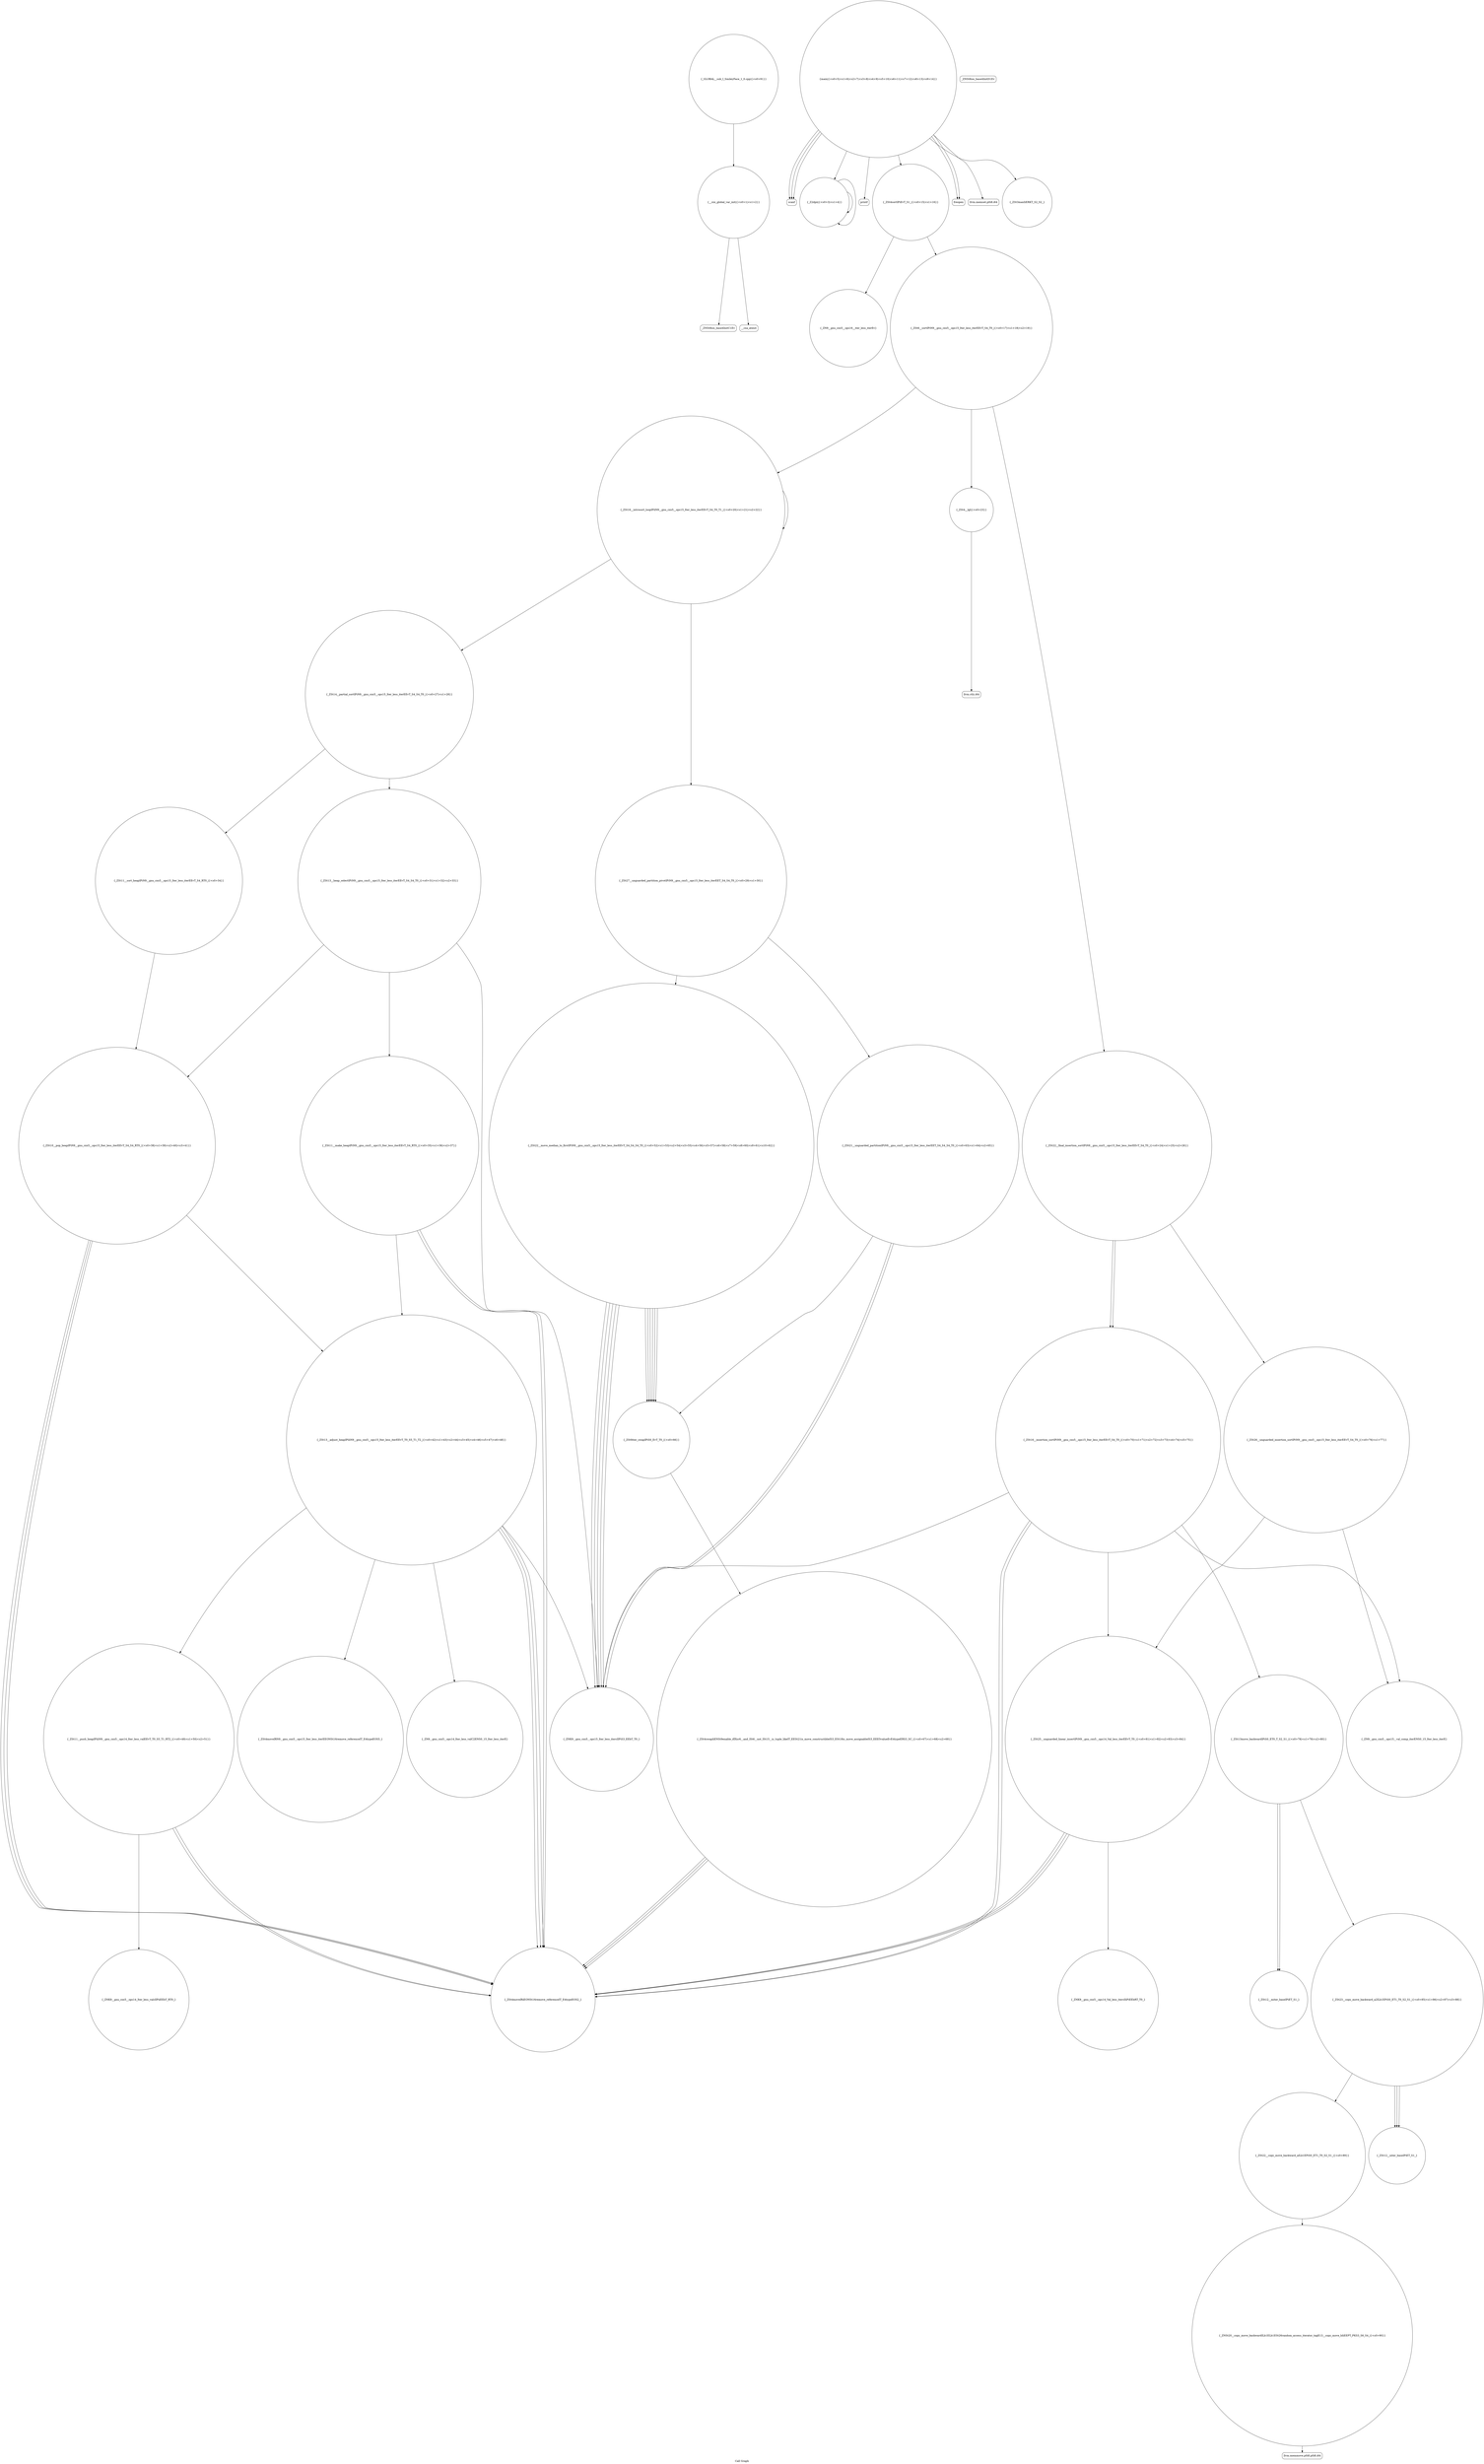 digraph "Call Graph" {
	label="Call Graph";

	Node0x56144f76b580 [shape=record,shape=circle,label="{__cxx_global_var_init|{<s0>1|<s1>2}}"];
	Node0x56144f76b580:s0 -> Node0x56144f76b600[color=black];
	Node0x56144f76b580:s1 -> Node0x56144f76b700[color=black];
	Node0x56144f76cc00 [shape=record,shape=Mrecord,label="{llvm.memmove.p0i8.p0i8.i64}"];
	Node0x56144f76b900 [shape=record,shape=Mrecord,label="{scanf}"];
	Node0x56144f76bc80 [shape=record,shape=circle,label="{_ZSt16__introsort_loopIPilN9__gnu_cxx5__ops15_Iter_less_iterEEvT_S4_T0_T1_|{<s0>20|<s1>21|<s2>22}}"];
	Node0x56144f76bc80:s0 -> Node0x56144f76be00[color=black];
	Node0x56144f76bc80:s1 -> Node0x56144f76be80[color=black];
	Node0x56144f76bc80:s2 -> Node0x56144f76bc80[color=black];
	Node0x56144f76c000 [shape=record,shape=circle,label="{_ZSt11__make_heapIPiN9__gnu_cxx5__ops15_Iter_less_iterEEvT_S4_RT0_|{<s0>35|<s1>36|<s2>37}}"];
	Node0x56144f76c000:s0 -> Node0x56144f76c180[color=black];
	Node0x56144f76c000:s1 -> Node0x56144f76c180[color=black];
	Node0x56144f76c000:s2 -> Node0x56144f76c200[color=black];
	Node0x56144f76c380 [shape=record,shape=circle,label="{_ZSt11__push_heapIPiliN9__gnu_cxx5__ops14_Iter_less_valEEvT_T0_S5_T1_RT2_|{<s0>49|<s1>50|<s2>51}}"];
	Node0x56144f76c380:s0 -> Node0x56144f76c400[color=black];
	Node0x56144f76c380:s1 -> Node0x56144f76c180[color=black];
	Node0x56144f76c380:s2 -> Node0x56144f76c180[color=black];
	Node0x56144f76c700 [shape=record,shape=circle,label="{_ZSt16__insertion_sortIPiN9__gnu_cxx5__ops15_Iter_less_iterEEvT_S4_T0_|{<s0>70|<s1>71|<s2>72|<s3>73|<s4>74|<s5>75}}"];
	Node0x56144f76c700:s0 -> Node0x56144f76c080[color=black];
	Node0x56144f76c700:s1 -> Node0x56144f76c180[color=black];
	Node0x56144f76c700:s2 -> Node0x56144f76c800[color=black];
	Node0x56144f76c700:s3 -> Node0x56144f76c180[color=black];
	Node0x56144f76c700:s4 -> Node0x56144f76c900[color=black];
	Node0x56144f76c700:s5 -> Node0x56144f76c880[color=black];
	Node0x56144f76ca80 [shape=record,shape=circle,label="{_ZSt22__copy_move_backward_aILb1EPiS0_ET1_T0_S2_S1_|{<s0>89}}"];
	Node0x56144f76ca80:s0 -> Node0x56144f76cb80[color=black];
	Node0x56144f76b780 [shape=record,shape=circle,label="{_Z2dpii|{<s0>3|<s1>4}}"];
	Node0x56144f76b780:s0 -> Node0x56144f76b780[color=black];
	Node0x56144f76b780:s1 -> Node0x56144f76b780[color=black];
	Node0x56144f76bb00 [shape=record,shape=Mrecord,label="{printf}"];
	Node0x56144f76be80 [shape=record,shape=circle,label="{_ZSt27__unguarded_partition_pivotIPiN9__gnu_cxx5__ops15_Iter_less_iterEET_S4_S4_T0_|{<s0>29|<s1>30}}"];
	Node0x56144f76be80:s0 -> Node0x56144f76c480[color=black];
	Node0x56144f76be80:s1 -> Node0x56144f76c500[color=black];
	Node0x56144f76c200 [shape=record,shape=circle,label="{_ZSt13__adjust_heapIPiliN9__gnu_cxx5__ops15_Iter_less_iterEEvT_T0_S5_T1_T2_|{<s0>42|<s1>43|<s2>44|<s3>45|<s4>46|<s5>47|<s6>48}}"];
	Node0x56144f76c200:s0 -> Node0x56144f76c080[color=black];
	Node0x56144f76c200:s1 -> Node0x56144f76c180[color=black];
	Node0x56144f76c200:s2 -> Node0x56144f76c180[color=black];
	Node0x56144f76c200:s3 -> Node0x56144f76c280[color=black];
	Node0x56144f76c200:s4 -> Node0x56144f76c300[color=black];
	Node0x56144f76c200:s5 -> Node0x56144f76c180[color=black];
	Node0x56144f76c200:s6 -> Node0x56144f76c380[color=black];
	Node0x56144f76c580 [shape=record,shape=circle,label="{_ZSt9iter_swapIPiS0_EvT_T0_|{<s0>66}}"];
	Node0x56144f76c580:s0 -> Node0x56144f76c600[color=black];
	Node0x56144f76c900 [shape=record,shape=circle,label="{_ZN9__gnu_cxx5__ops15__val_comp_iterENS0_15_Iter_less_iterE}"];
	Node0x56144f76b600 [shape=record,shape=Mrecord,label="{_ZNSt8ios_base4InitC1Ev}"];
	Node0x56144f76cc80 [shape=record,shape=circle,label="{_ZNK9__gnu_cxx5__ops14_Val_less_iterclIiPiEEbRT_T0_}"];
	Node0x56144f76b980 [shape=record,shape=circle,label="{_ZSt4sortIPiEvT_S1_|{<s0>15|<s1>16}}"];
	Node0x56144f76b980:s0 -> Node0x56144f76bc00[color=black];
	Node0x56144f76b980:s1 -> Node0x56144f76bb80[color=black];
	Node0x56144f76bd00 [shape=record,shape=circle,label="{_ZSt4__lgl|{<s0>23}}"];
	Node0x56144f76bd00:s0 -> Node0x56144f76c680[color=black];
	Node0x56144f76c080 [shape=record,shape=circle,label="{_ZNK9__gnu_cxx5__ops15_Iter_less_iterclIPiS3_EEbT_T0_}"];
	Node0x56144f76c400 [shape=record,shape=circle,label="{_ZNK9__gnu_cxx5__ops14_Iter_less_valclIPiiEEbT_RT0_}"];
	Node0x56144f76c780 [shape=record,shape=circle,label="{_ZSt26__unguarded_insertion_sortIPiN9__gnu_cxx5__ops15_Iter_less_iterEEvT_S4_T0_|{<s0>76|<s1>77}}"];
	Node0x56144f76c780:s0 -> Node0x56144f76c900[color=black];
	Node0x56144f76c780:s1 -> Node0x56144f76c880[color=black];
	Node0x56144f76cb00 [shape=record,shape=circle,label="{_ZSt12__niter_baseIPiET_S1_}"];
	Node0x56144f76b800 [shape=record,shape=circle,label="{main|{<s0>5|<s1>6|<s2>7|<s3>8|<s4>9|<s5>10|<s6>11|<s7>12|<s8>13|<s9>14}}"];
	Node0x56144f76b800:s0 -> Node0x56144f76b880[color=black];
	Node0x56144f76b800:s1 -> Node0x56144f76b880[color=black];
	Node0x56144f76b800:s2 -> Node0x56144f76b900[color=black];
	Node0x56144f76b800:s3 -> Node0x56144f76b900[color=black];
	Node0x56144f76b800:s4 -> Node0x56144f76b900[color=black];
	Node0x56144f76b800:s5 -> Node0x56144f76b980[color=black];
	Node0x56144f76b800:s6 -> Node0x56144f76ba00[color=black];
	Node0x56144f76b800:s7 -> Node0x56144f76b780[color=black];
	Node0x56144f76b800:s8 -> Node0x56144f76ba80[color=black];
	Node0x56144f76b800:s9 -> Node0x56144f76bb00[color=black];
	Node0x56144f76bb80 [shape=record,shape=circle,label="{_ZSt6__sortIPiN9__gnu_cxx5__ops15_Iter_less_iterEEvT_S4_T0_|{<s0>17|<s1>18|<s2>19}}"];
	Node0x56144f76bb80:s0 -> Node0x56144f76bd00[color=black];
	Node0x56144f76bb80:s1 -> Node0x56144f76bc80[color=black];
	Node0x56144f76bb80:s2 -> Node0x56144f76bd80[color=black];
	Node0x56144f76bf00 [shape=record,shape=circle,label="{_ZSt13__heap_selectIPiN9__gnu_cxx5__ops15_Iter_less_iterEEvT_S4_S4_T0_|{<s0>31|<s1>32|<s2>33}}"];
	Node0x56144f76bf00:s0 -> Node0x56144f76c000[color=black];
	Node0x56144f76bf00:s1 -> Node0x56144f76c080[color=black];
	Node0x56144f76bf00:s2 -> Node0x56144f76c100[color=black];
	Node0x56144f76c280 [shape=record,shape=circle,label="{_ZSt4moveIRN9__gnu_cxx5__ops15_Iter_less_iterEEONSt16remove_referenceIT_E4typeEOS5_}"];
	Node0x56144f76c600 [shape=record,shape=circle,label="{_ZSt4swapIiENSt9enable_ifIXsr6__and_ISt6__not_ISt15__is_tuple_likeIT_EESt21is_move_constructibleIS3_ESt18is_move_assignableIS3_EEE5valueEvE4typeERS3_SC_|{<s0>67|<s1>68|<s2>69}}"];
	Node0x56144f76c600:s0 -> Node0x56144f76c180[color=black];
	Node0x56144f76c600:s1 -> Node0x56144f76c180[color=black];
	Node0x56144f76c600:s2 -> Node0x56144f76c180[color=black];
	Node0x56144f76c980 [shape=record,shape=circle,label="{_ZSt23__copy_move_backward_a2ILb1EPiS0_ET1_T0_S2_S1_|{<s0>85|<s1>86|<s2>87|<s3>88}}"];
	Node0x56144f76c980:s0 -> Node0x56144f76cb00[color=black];
	Node0x56144f76c980:s1 -> Node0x56144f76cb00[color=black];
	Node0x56144f76c980:s2 -> Node0x56144f76cb00[color=black];
	Node0x56144f76c980:s3 -> Node0x56144f76ca80[color=black];
	Node0x56144f76b680 [shape=record,shape=Mrecord,label="{_ZNSt8ios_base4InitD1Ev}"];
	Node0x56144f76cd00 [shape=record,shape=circle,label="{_GLOBAL__sub_I_SmileyFace_1_0.cpp|{<s0>91}}"];
	Node0x56144f76cd00:s0 -> Node0x56144f76b580[color=black];
	Node0x56144f76ba00 [shape=record,shape=Mrecord,label="{llvm.memset.p0i8.i64}"];
	Node0x56144f76bd80 [shape=record,shape=circle,label="{_ZSt22__final_insertion_sortIPiN9__gnu_cxx5__ops15_Iter_less_iterEEvT_S4_T0_|{<s0>24|<s1>25|<s2>26}}"];
	Node0x56144f76bd80:s0 -> Node0x56144f76c700[color=black];
	Node0x56144f76bd80:s1 -> Node0x56144f76c780[color=black];
	Node0x56144f76bd80:s2 -> Node0x56144f76c700[color=black];
	Node0x56144f76c100 [shape=record,shape=circle,label="{_ZSt10__pop_heapIPiN9__gnu_cxx5__ops15_Iter_less_iterEEvT_S4_S4_RT0_|{<s0>38|<s1>39|<s2>40|<s3>41}}"];
	Node0x56144f76c100:s0 -> Node0x56144f76c180[color=black];
	Node0x56144f76c100:s1 -> Node0x56144f76c180[color=black];
	Node0x56144f76c100:s2 -> Node0x56144f76c180[color=black];
	Node0x56144f76c100:s3 -> Node0x56144f76c200[color=black];
	Node0x56144f76c480 [shape=record,shape=circle,label="{_ZSt22__move_median_to_firstIPiN9__gnu_cxx5__ops15_Iter_less_iterEEvT_S4_S4_S4_T0_|{<s0>52|<s1>53|<s2>54|<s3>55|<s4>56|<s5>57|<s6>58|<s7>59|<s8>60|<s9>61|<s10>62}}"];
	Node0x56144f76c480:s0 -> Node0x56144f76c080[color=black];
	Node0x56144f76c480:s1 -> Node0x56144f76c080[color=black];
	Node0x56144f76c480:s2 -> Node0x56144f76c580[color=black];
	Node0x56144f76c480:s3 -> Node0x56144f76c080[color=black];
	Node0x56144f76c480:s4 -> Node0x56144f76c580[color=black];
	Node0x56144f76c480:s5 -> Node0x56144f76c580[color=black];
	Node0x56144f76c480:s6 -> Node0x56144f76c080[color=black];
	Node0x56144f76c480:s7 -> Node0x56144f76c580[color=black];
	Node0x56144f76c480:s8 -> Node0x56144f76c080[color=black];
	Node0x56144f76c480:s9 -> Node0x56144f76c580[color=black];
	Node0x56144f76c480:s10 -> Node0x56144f76c580[color=black];
	Node0x56144f76c800 [shape=record,shape=circle,label="{_ZSt13move_backwardIPiS0_ET0_T_S2_S1_|{<s0>78|<s1>79|<s2>80}}"];
	Node0x56144f76c800:s0 -> Node0x56144f76ca00[color=black];
	Node0x56144f76c800:s1 -> Node0x56144f76ca00[color=black];
	Node0x56144f76c800:s2 -> Node0x56144f76c980[color=black];
	Node0x56144f76cb80 [shape=record,shape=circle,label="{_ZNSt20__copy_move_backwardILb1ELb1ESt26random_access_iterator_tagE13__copy_move_bIiEEPT_PKS3_S6_S4_|{<s0>90}}"];
	Node0x56144f76cb80:s0 -> Node0x56144f76cc00[color=black];
	Node0x56144f76b880 [shape=record,shape=Mrecord,label="{freopen}"];
	Node0x56144f76bc00 [shape=record,shape=circle,label="{_ZN9__gnu_cxx5__ops16__iter_less_iterEv}"];
	Node0x56144f76bf80 [shape=record,shape=circle,label="{_ZSt11__sort_heapIPiN9__gnu_cxx5__ops15_Iter_less_iterEEvT_S4_RT0_|{<s0>34}}"];
	Node0x56144f76bf80:s0 -> Node0x56144f76c100[color=black];
	Node0x56144f76c300 [shape=record,shape=circle,label="{_ZN9__gnu_cxx5__ops14_Iter_less_valC2ENS0_15_Iter_less_iterE}"];
	Node0x56144f76c680 [shape=record,shape=Mrecord,label="{llvm.ctlz.i64}"];
	Node0x56144f76ca00 [shape=record,shape=circle,label="{_ZSt12__miter_baseIPiET_S1_}"];
	Node0x56144f76b700 [shape=record,shape=Mrecord,label="{__cxa_atexit}"];
	Node0x56144f76ba80 [shape=record,shape=circle,label="{_ZSt3maxIiERKT_S2_S2_}"];
	Node0x56144f76be00 [shape=record,shape=circle,label="{_ZSt14__partial_sortIPiN9__gnu_cxx5__ops15_Iter_less_iterEEvT_S4_S4_T0_|{<s0>27|<s1>28}}"];
	Node0x56144f76be00:s0 -> Node0x56144f76bf00[color=black];
	Node0x56144f76be00:s1 -> Node0x56144f76bf80[color=black];
	Node0x56144f76c180 [shape=record,shape=circle,label="{_ZSt4moveIRiEONSt16remove_referenceIT_E4typeEOS2_}"];
	Node0x56144f76c500 [shape=record,shape=circle,label="{_ZSt21__unguarded_partitionIPiN9__gnu_cxx5__ops15_Iter_less_iterEET_S4_S4_S4_T0_|{<s0>63|<s1>64|<s2>65}}"];
	Node0x56144f76c500:s0 -> Node0x56144f76c080[color=black];
	Node0x56144f76c500:s1 -> Node0x56144f76c080[color=black];
	Node0x56144f76c500:s2 -> Node0x56144f76c580[color=black];
	Node0x56144f76c880 [shape=record,shape=circle,label="{_ZSt25__unguarded_linear_insertIPiN9__gnu_cxx5__ops14_Val_less_iterEEvT_T0_|{<s0>81|<s1>82|<s2>83|<s3>84}}"];
	Node0x56144f76c880:s0 -> Node0x56144f76c180[color=black];
	Node0x56144f76c880:s1 -> Node0x56144f76cc80[color=black];
	Node0x56144f76c880:s2 -> Node0x56144f76c180[color=black];
	Node0x56144f76c880:s3 -> Node0x56144f76c180[color=black];
}
